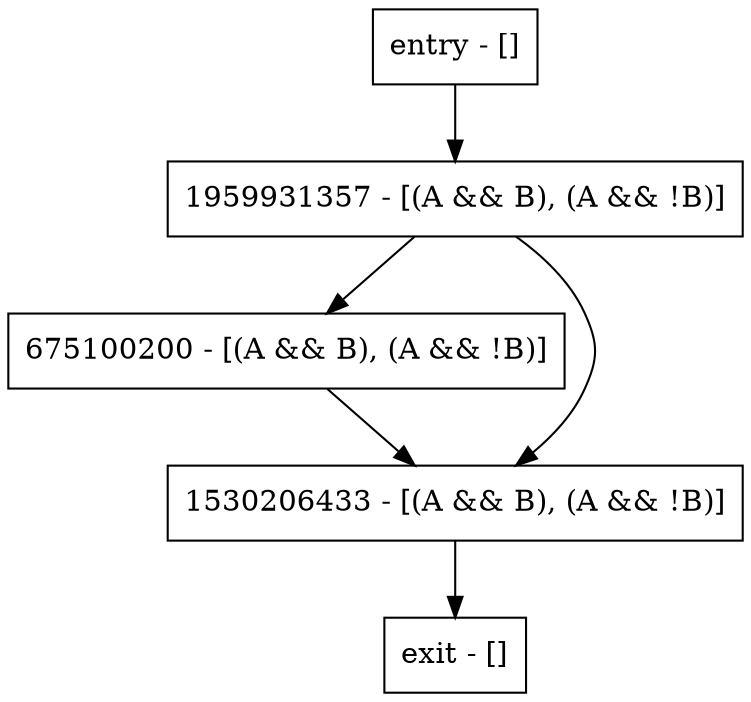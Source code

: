 digraph foo {
node [shape=record];
entry [label="entry - []"];
exit [label="exit - []"];
675100200 [label="675100200 - [(A && B), (A && !B)]"];
1959931357 [label="1959931357 - [(A && B), (A && !B)]"];
1530206433 [label="1530206433 - [(A && B), (A && !B)]"];
entry;
exit;
entry -> 1959931357;
675100200 -> 1530206433;
1959931357 -> 675100200;
1959931357 -> 1530206433;
1530206433 -> exit;
}
